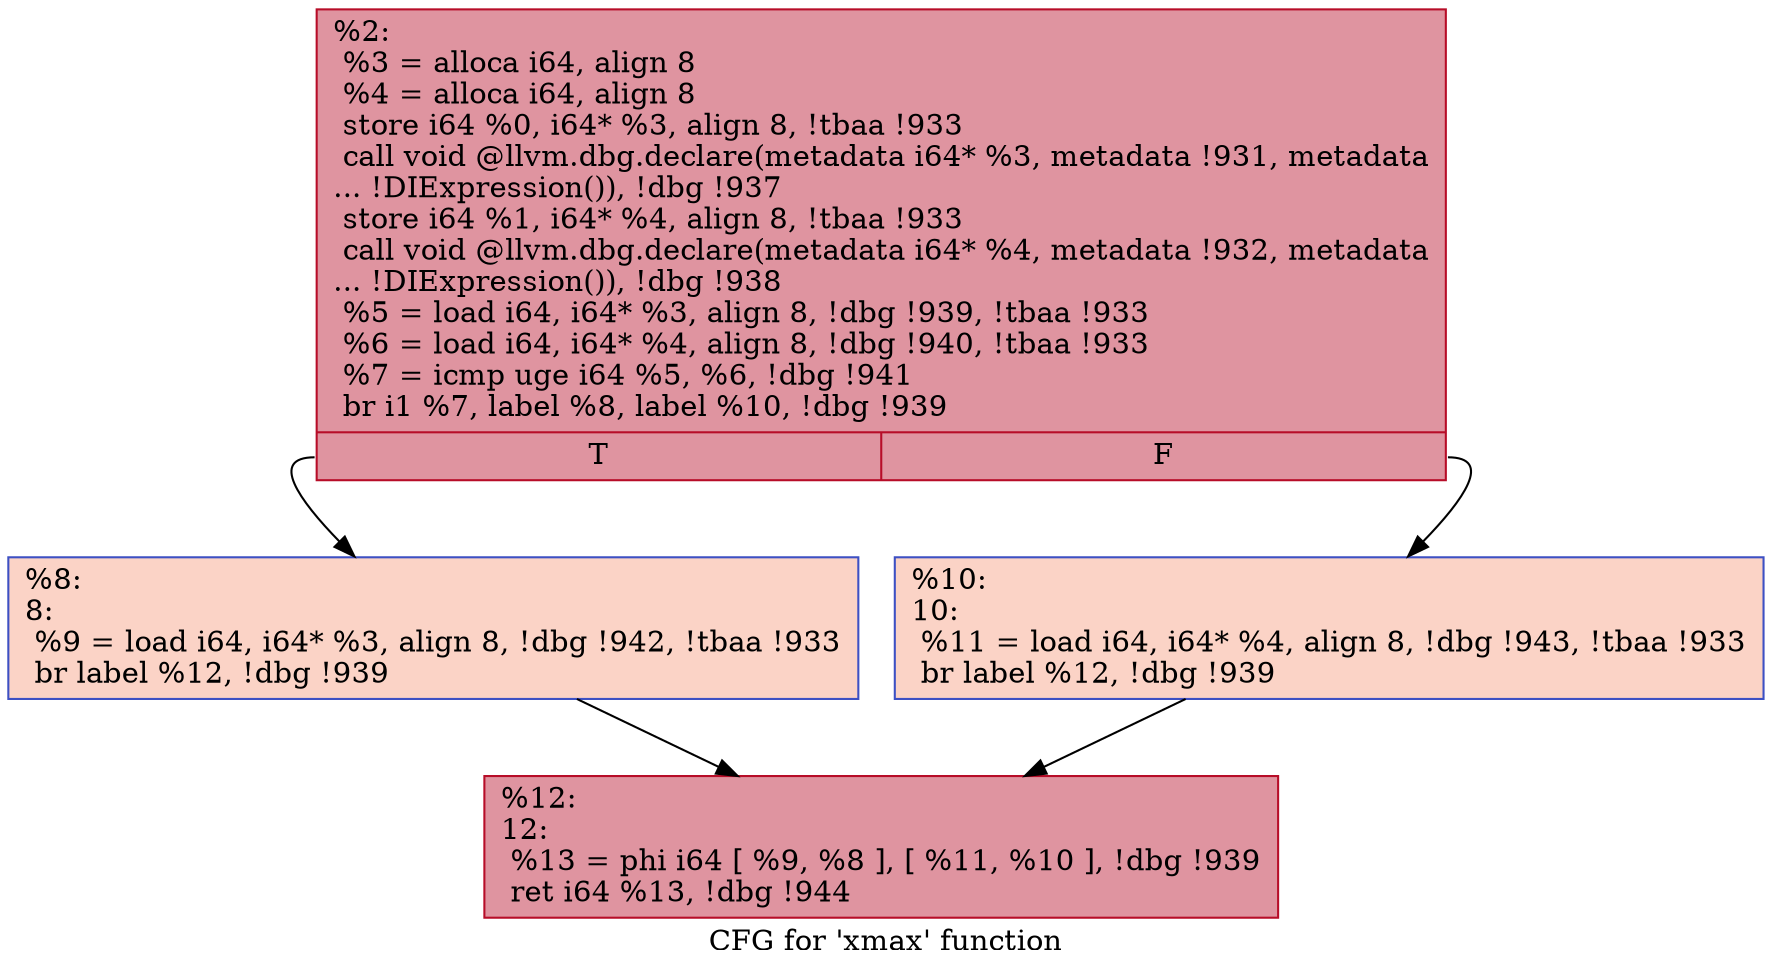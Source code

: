 digraph "CFG for 'xmax' function" {
	label="CFG for 'xmax' function";

	Node0x235c870 [shape=record,color="#b70d28ff", style=filled, fillcolor="#b70d2870",label="{%2:\l  %3 = alloca i64, align 8\l  %4 = alloca i64, align 8\l  store i64 %0, i64* %3, align 8, !tbaa !933\l  call void @llvm.dbg.declare(metadata i64* %3, metadata !931, metadata\l... !DIExpression()), !dbg !937\l  store i64 %1, i64* %4, align 8, !tbaa !933\l  call void @llvm.dbg.declare(metadata i64* %4, metadata !932, metadata\l... !DIExpression()), !dbg !938\l  %5 = load i64, i64* %3, align 8, !dbg !939, !tbaa !933\l  %6 = load i64, i64* %4, align 8, !dbg !940, !tbaa !933\l  %7 = icmp uge i64 %5, %6, !dbg !941\l  br i1 %7, label %8, label %10, !dbg !939\l|{<s0>T|<s1>F}}"];
	Node0x235c870:s0 -> Node0x235ddd0;
	Node0x235c870:s1 -> Node0x235de20;
	Node0x235ddd0 [shape=record,color="#3d50c3ff", style=filled, fillcolor="#f59c7d70",label="{%8:\l8:                                                \l  %9 = load i64, i64* %3, align 8, !dbg !942, !tbaa !933\l  br label %12, !dbg !939\l}"];
	Node0x235ddd0 -> Node0x235de70;
	Node0x235de20 [shape=record,color="#3d50c3ff", style=filled, fillcolor="#f59c7d70",label="{%10:\l10:                                               \l  %11 = load i64, i64* %4, align 8, !dbg !943, !tbaa !933\l  br label %12, !dbg !939\l}"];
	Node0x235de20 -> Node0x235de70;
	Node0x235de70 [shape=record,color="#b70d28ff", style=filled, fillcolor="#b70d2870",label="{%12:\l12:                                               \l  %13 = phi i64 [ %9, %8 ], [ %11, %10 ], !dbg !939\l  ret i64 %13, !dbg !944\l}"];
}
